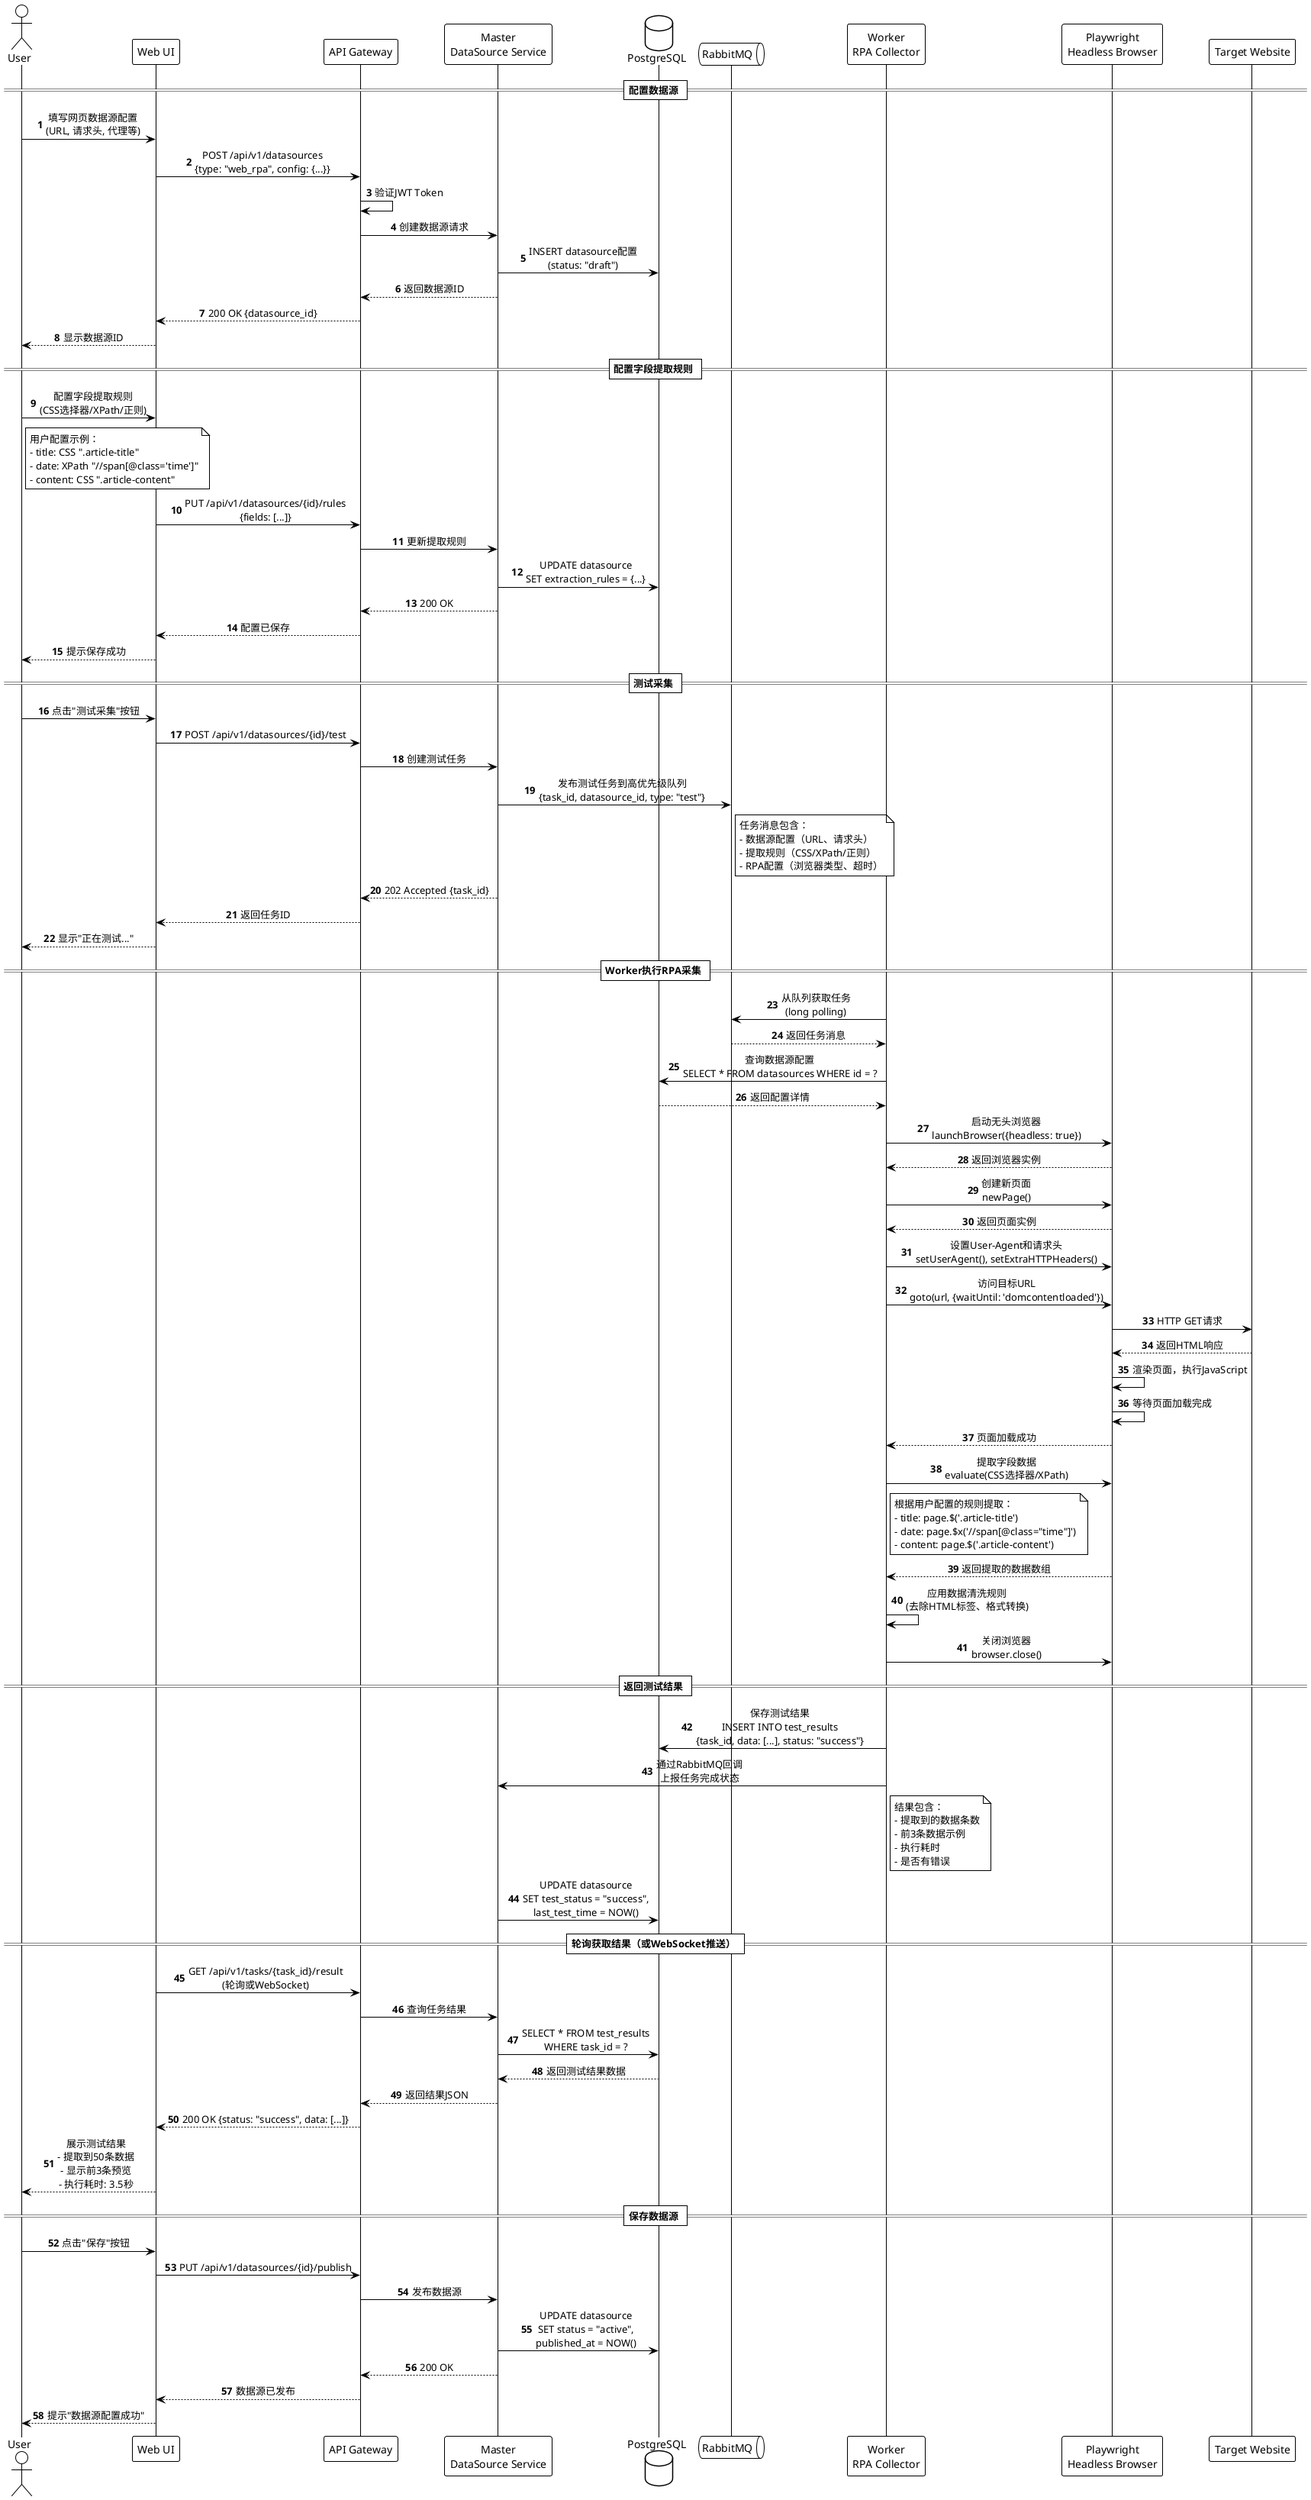 @startuml seq_web_rpa_collection
!theme plain
skinparam backgroundColor #FFFFFF
skinparam sequenceMessageAlign center
skinparam responseMessageBelowArrow true

actor User as user
participant "Web UI" as ui
participant "API Gateway" as gateway
participant "Master\nDataSource Service" as master
database "PostgreSQL" as db
queue "RabbitMQ" as mq
participant "Worker\nRPA Collector" as worker
participant "Playwright\nHeadless Browser" as playwright
participant "Target Website" as website

autonumber

== 配置数据源 ==

user -> ui: 填写网页数据源配置\n(URL, 请求头, 代理等)
ui -> gateway: POST /api/v1/datasources\n{type: "web_rpa", config: {...}}
gateway -> gateway: 验证JWT Token
gateway -> master: 创建数据源请求
master -> db: INSERT datasource配置\n(status: "draft")
master --> gateway: 返回数据源ID
gateway --> ui: 200 OK {datasource_id}
ui --> user: 显示数据源ID

== 配置字段提取规则 ==

user -> ui: 配置字段提取规则\n(CSS选择器/XPath/正则)
note right of user
  用户配置示例：
  - title: CSS ".article-title"
  - date: XPath "//span[@class='time']"
  - content: CSS ".article-content"
end note

ui -> gateway: PUT /api/v1/datasources/{id}/rules\n{fields: [...]}
gateway -> master: 更新提取规则
master -> db: UPDATE datasource\nSET extraction_rules = {...}
master --> gateway: 200 OK
gateway --> ui: 配置已保存
ui --> user: 提示保存成功

== 测试采集 ==

user -> ui: 点击"测试采集"按钮
ui -> gateway: POST /api/v1/datasources/{id}/test
gateway -> master: 创建测试任务

master -> mq: 发布测试任务到高优先级队列\n{task_id, datasource_id, type: "test"}
note right of mq
  任务消息包含：
  - 数据源配置（URL、请求头）
  - 提取规则（CSS/XPath/正则）
  - RPA配置（浏览器类型、超时）
end note

master --> gateway: 202 Accepted {task_id}
gateway --> ui: 返回任务ID
ui --> user: 显示"正在测试..."

== Worker执行RPA采集 ==

worker -> mq: 从队列获取任务\n(long polling)
mq --> worker: 返回任务消息

worker -> db: 查询数据源配置\nSELECT * FROM datasources WHERE id = ?
db --> worker: 返回配置详情

worker -> playwright: 启动无头浏览器\nlaunchBrowser({headless: true})
playwright --> worker: 返回浏览器实例

worker -> playwright: 创建新页面\nnewPage()
playwright --> worker: 返回页面实例

worker -> playwright: 设置User-Agent和请求头\nsetUserAgent(), setExtraHTTPHeaders()

worker -> playwright: 访问目标URL\ngoto(url, {waitUntil: 'domcontentloaded'})
playwright -> website: HTTP GET请求
website --> playwright: 返回HTML响应

playwright -> playwright: 渲染页面，执行JavaScript
playwright -> playwright: 等待页面加载完成

playwright --> worker: 页面加载成功

worker -> playwright: 提取字段数据\nevaluate(CSS选择器/XPath)
note right of worker
  根据用户配置的规则提取：
  - title: page.$('.article-title')
  - date: page.$x('//span[@class="time"]')
  - content: page.$('.article-content')
end note

playwright --> worker: 返回提取的数据数组

worker -> worker: 应用数据清洗规则\n(去除HTML标签、格式转换)

worker -> playwright: 关闭浏览器\nbrowser.close()

== 返回测试结果 ==

worker -> db: 保存测试结果\nINSERT INTO test_results\n{task_id, data: [...], status: "success"}

worker -> master: 通过RabbitMQ回调\n上报任务完成状态
note right of worker
  结果包含：
  - 提取到的数据条数
  - 前3条数据示例
  - 执行耗时
  - 是否有错误
end note

master -> db: UPDATE datasource\nSET test_status = "success",\nlast_test_time = NOW()

== 轮询获取结果（或WebSocket推送） ==

ui -> gateway: GET /api/v1/tasks/{task_id}/result\n(轮询或WebSocket)
gateway -> master: 查询任务结果
master -> db: SELECT * FROM test_results\nWHERE task_id = ?
db --> master: 返回测试结果数据
master --> gateway: 返回结果JSON
gateway --> ui: 200 OK {status: "success", data: [...]}

ui --> user: 展示测试结果\n- 提取到50条数据\n- 显示前3条预览\n- 执行耗时: 3.5秒

== 保存数据源 ==

user -> ui: 点击"保存"按钮
ui -> gateway: PUT /api/v1/datasources/{id}/publish
gateway -> master: 发布数据源
master -> db: UPDATE datasource\nSET status = "active",\npublished_at = NOW()
master --> gateway: 200 OK
gateway --> ui: 数据源已发布
ui --> user: 提示"数据源配置成功"

@enduml
